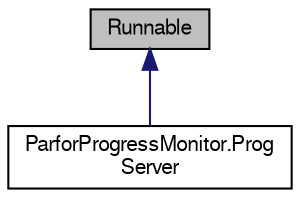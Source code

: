 digraph "Runnable"
{
 // LATEX_PDF_SIZE
  edge [fontname="FreeSans",fontsize="10",labelfontname="FreeSans",labelfontsize="10"];
  node [fontname="FreeSans",fontsize="10",shape=record];
  Node0 [label="Runnable",height=0.2,width=0.4,color="black", fillcolor="grey75", style="filled", fontcolor="black",tooltip=" "];
  Node0 -> Node1 [dir="back",color="midnightblue",fontsize="10",style="solid",fontname="FreeSans"];
  Node1 [label="ParforProgressMonitor.Prog\lServer",height=0.2,width=0.4,color="black", fillcolor="white", style="filled",URL="$class_parfor_progress_monitor_1_1_prog_server.html",tooltip="The client-side object which pops up a window with a JProgressBar."];
}
